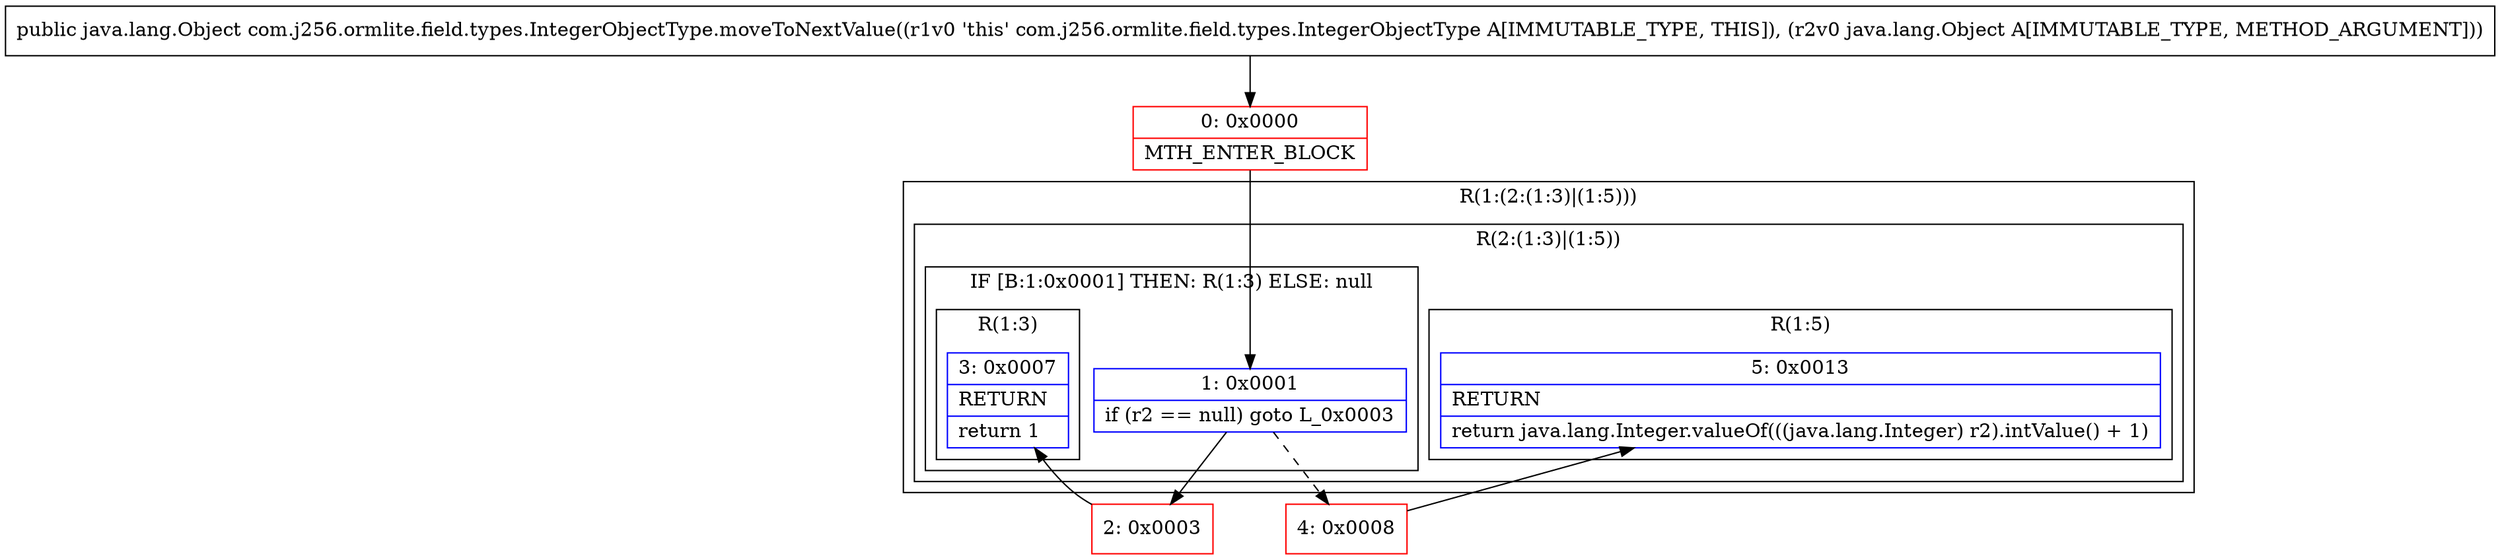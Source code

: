 digraph "CFG forcom.j256.ormlite.field.types.IntegerObjectType.moveToNextValue(Ljava\/lang\/Object;)Ljava\/lang\/Object;" {
subgraph cluster_Region_340330588 {
label = "R(1:(2:(1:3)|(1:5)))";
node [shape=record,color=blue];
subgraph cluster_Region_519768923 {
label = "R(2:(1:3)|(1:5))";
node [shape=record,color=blue];
subgraph cluster_IfRegion_515122326 {
label = "IF [B:1:0x0001] THEN: R(1:3) ELSE: null";
node [shape=record,color=blue];
Node_1 [shape=record,label="{1\:\ 0x0001|if (r2 == null) goto L_0x0003\l}"];
subgraph cluster_Region_1659627562 {
label = "R(1:3)";
node [shape=record,color=blue];
Node_3 [shape=record,label="{3\:\ 0x0007|RETURN\l|return 1\l}"];
}
}
subgraph cluster_Region_1044121539 {
label = "R(1:5)";
node [shape=record,color=blue];
Node_5 [shape=record,label="{5\:\ 0x0013|RETURN\l|return java.lang.Integer.valueOf(((java.lang.Integer) r2).intValue() + 1)\l}"];
}
}
}
Node_0 [shape=record,color=red,label="{0\:\ 0x0000|MTH_ENTER_BLOCK\l}"];
Node_2 [shape=record,color=red,label="{2\:\ 0x0003}"];
Node_4 [shape=record,color=red,label="{4\:\ 0x0008}"];
MethodNode[shape=record,label="{public java.lang.Object com.j256.ormlite.field.types.IntegerObjectType.moveToNextValue((r1v0 'this' com.j256.ormlite.field.types.IntegerObjectType A[IMMUTABLE_TYPE, THIS]), (r2v0 java.lang.Object A[IMMUTABLE_TYPE, METHOD_ARGUMENT])) }"];
MethodNode -> Node_0;
Node_1 -> Node_2;
Node_1 -> Node_4[style=dashed];
Node_0 -> Node_1;
Node_2 -> Node_3;
Node_4 -> Node_5;
}

